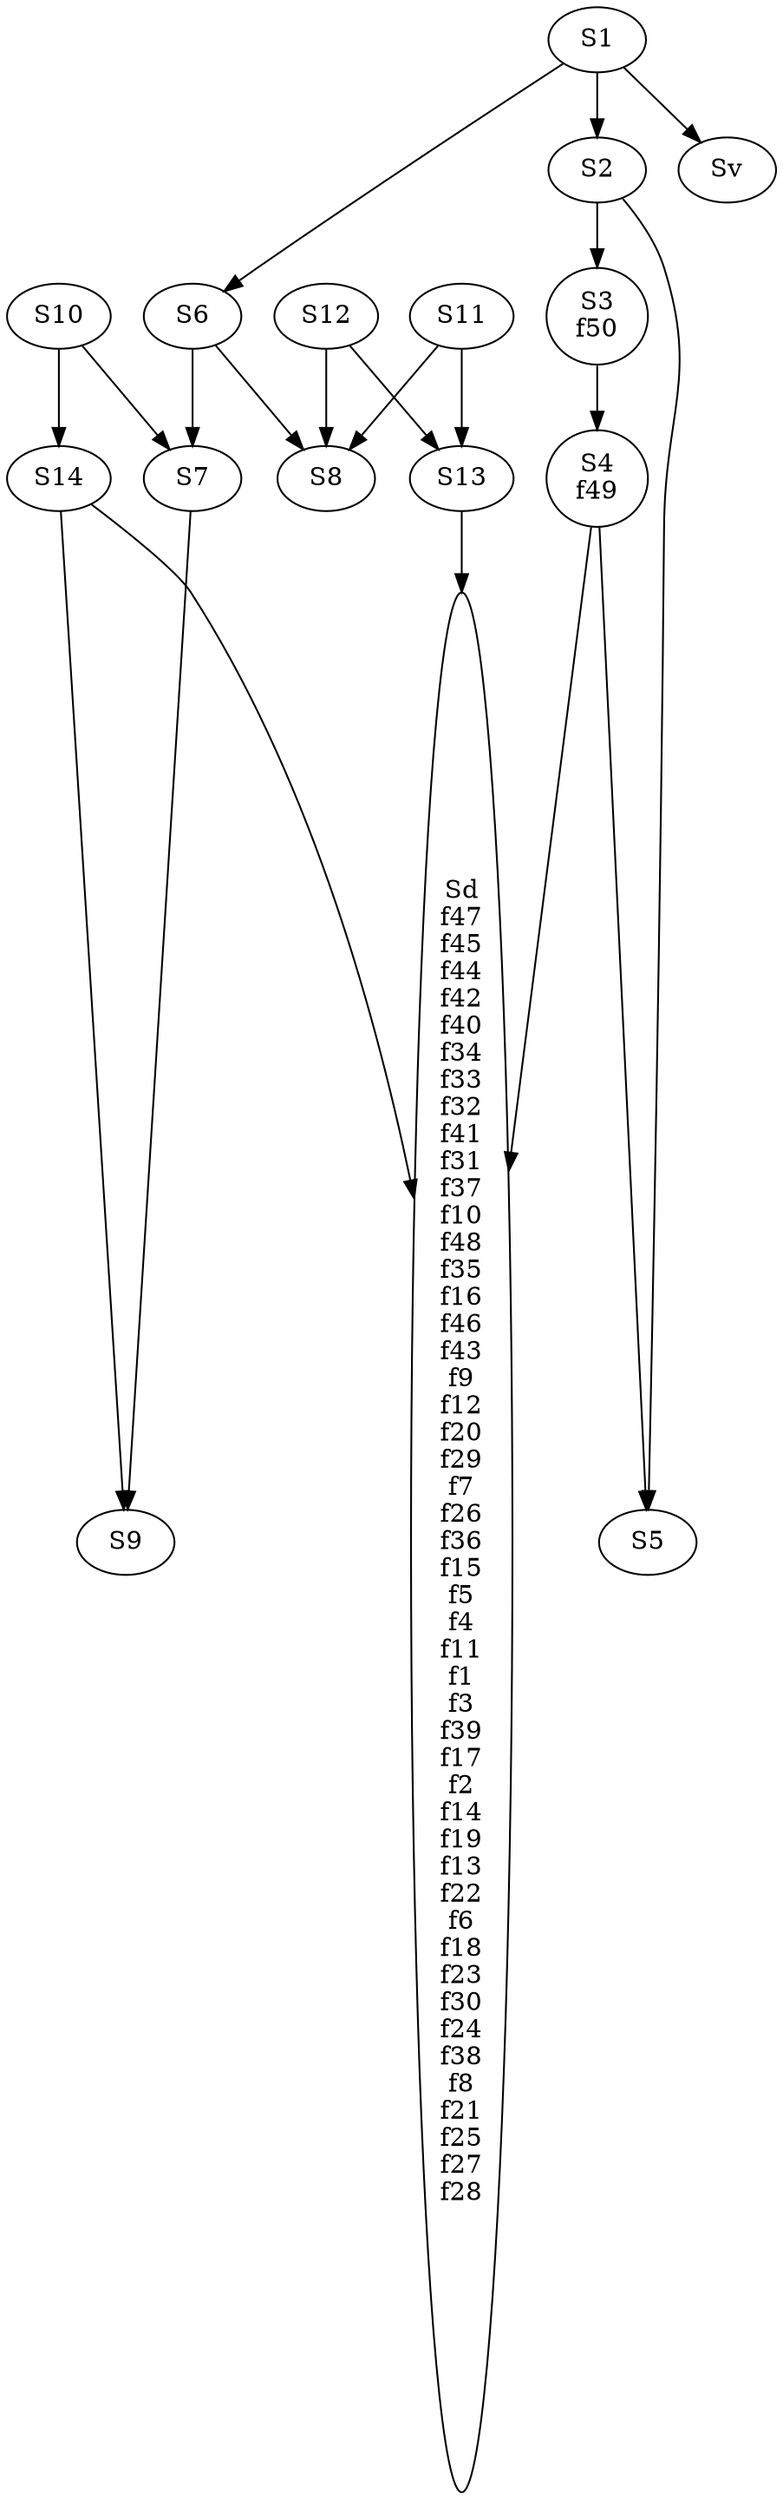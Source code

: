 digraph Fourmiliere {
  S14 [label="S14"];
  S14 -> S9;
  S14 -> Sd;
  Sd [label="Sd\nf47\nf45\nf44\nf42\nf40\nf34\nf33\nf32\nf41\nf31\nf37\nf10\nf48\nf35\nf16\nf46\nf43\nf9\nf12\nf20\nf29\nf7\nf26\nf36\nf15\nf5\nf4\nf11\nf1\nf3\nf39\nf17\nf2\nf14\nf19\nf13\nf22\nf6\nf18\nf23\nf30\nf24\nf38\nf8\nf21\nf25\nf27\nf28"];
  S13 [label="S13"];
  S13 -> Sd;
  S6 [label="S6"];
  S6 -> S7;
  S6 -> S8;
  S2 [label="S2"];
  S2 -> S3;
  S2 -> S5;
  S1 [label="S1"];
  S1 -> S2;
  S1 -> Sv;
  S1 -> S6;
  S7 [label="S7"];
  S7 -> S9;
  S3 [label="S3\nf50"];
  S3 -> S4;
  S4 [label="S4\nf49"];
  S4 -> Sd;
  S4 -> S5;
  S5 [label="S5"];
  Sv [label="Sv"];
  S12 [label="S12"];
  S12 -> S8;
  S12 -> S13;
  S9 [label="S9"];
  S8 [label="S8"];
  S10 [label="S10"];
  S10 -> S7;
  S10 -> S14;
  S11 [label="S11"];
  S11 -> S8;
  S11 -> S13;
}
